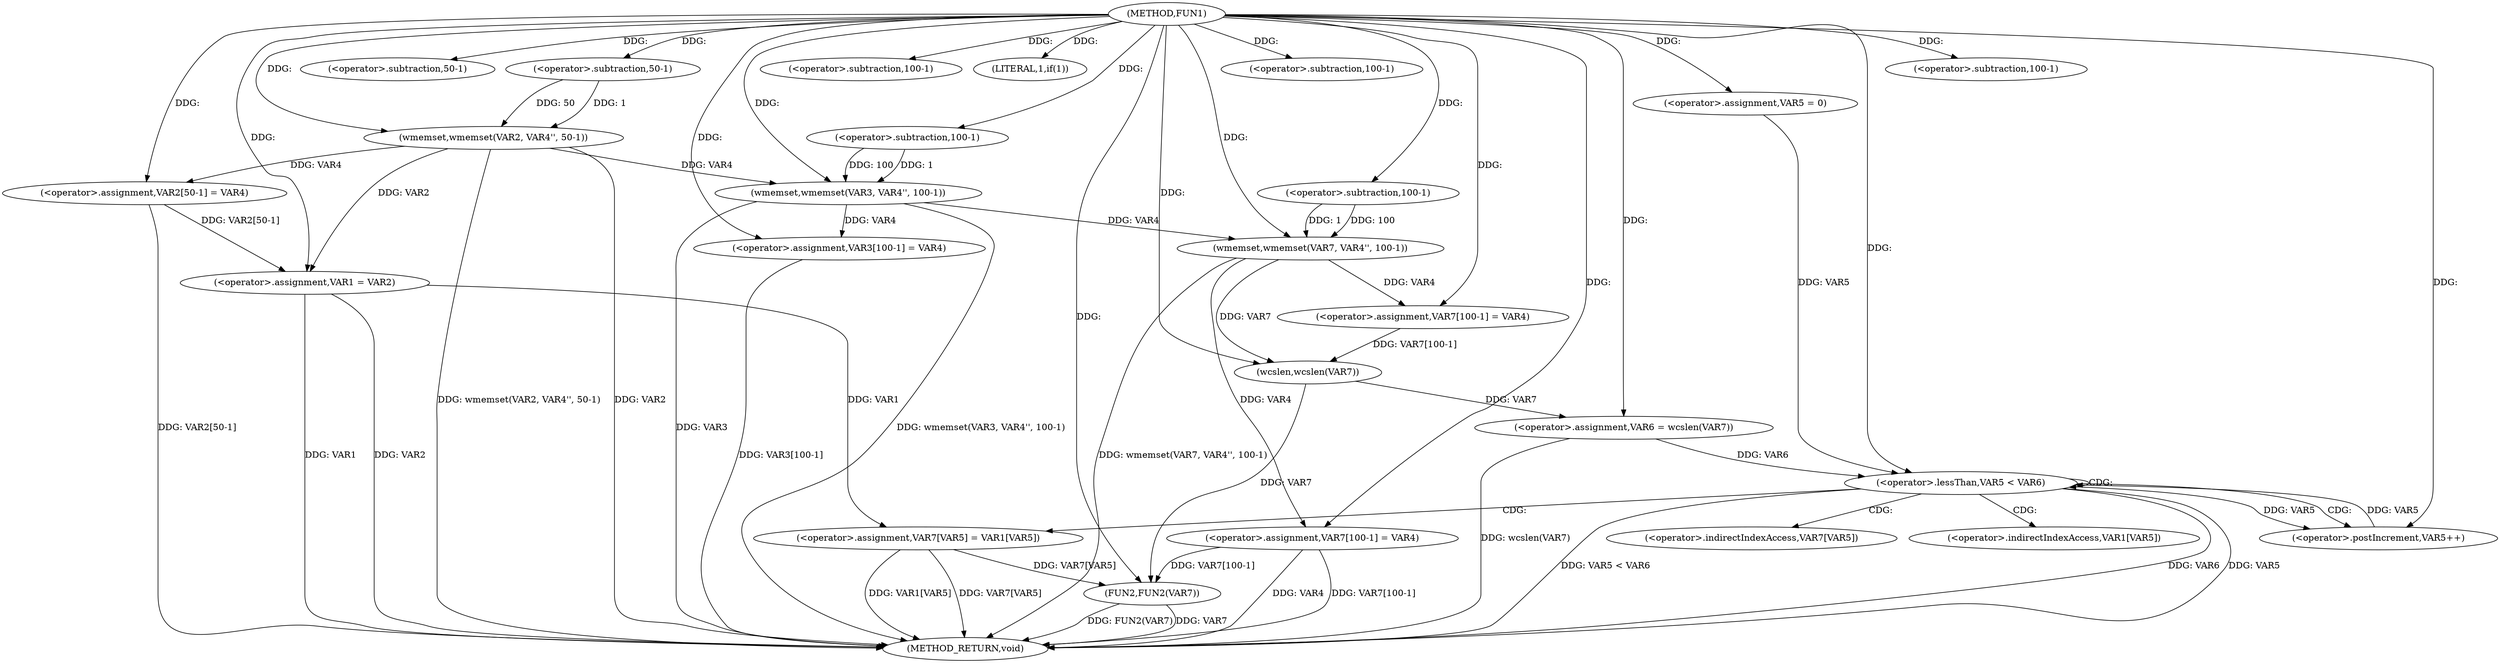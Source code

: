 digraph FUN1 {  
"1000100" [label = "(METHOD,FUN1)" ]
"1000184" [label = "(METHOD_RETURN,void)" ]
"1000105" [label = "(wmemset,wmemset(VAR2, VAR4'', 50-1))" ]
"1000108" [label = "(<operator>.subtraction,50-1)" ]
"1000111" [label = "(<operator>.assignment,VAR2[50-1] = VAR4)" ]
"1000114" [label = "(<operator>.subtraction,50-1)" ]
"1000118" [label = "(wmemset,wmemset(VAR3, VAR4'', 100-1))" ]
"1000121" [label = "(<operator>.subtraction,100-1)" ]
"1000124" [label = "(<operator>.assignment,VAR3[100-1] = VAR4)" ]
"1000127" [label = "(<operator>.subtraction,100-1)" ]
"1000132" [label = "(LITERAL,1,if(1))" ]
"1000134" [label = "(<operator>.assignment,VAR1 = VAR2)" ]
"1000141" [label = "(wmemset,wmemset(VAR7, VAR4'', 100-1))" ]
"1000144" [label = "(<operator>.subtraction,100-1)" ]
"1000147" [label = "(<operator>.assignment,VAR7[100-1] = VAR4)" ]
"1000150" [label = "(<operator>.subtraction,100-1)" ]
"1000154" [label = "(<operator>.assignment,VAR6 = wcslen(VAR7))" ]
"1000156" [label = "(wcslen,wcslen(VAR7))" ]
"1000159" [label = "(<operator>.assignment,VAR5 = 0)" ]
"1000162" [label = "(<operator>.lessThan,VAR5 < VAR6)" ]
"1000165" [label = "(<operator>.postIncrement,VAR5++)" ]
"1000168" [label = "(<operator>.assignment,VAR7[VAR5] = VAR1[VAR5])" ]
"1000175" [label = "(<operator>.assignment,VAR7[100-1] = VAR4)" ]
"1000178" [label = "(<operator>.subtraction,100-1)" ]
"1000182" [label = "(FUN2,FUN2(VAR7))" ]
"1000169" [label = "(<operator>.indirectIndexAccess,VAR7[VAR5])" ]
"1000172" [label = "(<operator>.indirectIndexAccess,VAR1[VAR5])" ]
  "1000168" -> "1000184"  [ label = "DDG: VAR1[VAR5]"] 
  "1000124" -> "1000184"  [ label = "DDG: VAR3[100-1]"] 
  "1000168" -> "1000184"  [ label = "DDG: VAR7[VAR5]"] 
  "1000105" -> "1000184"  [ label = "DDG: wmemset(VAR2, VAR4'', 50-1)"] 
  "1000141" -> "1000184"  [ label = "DDG: wmemset(VAR7, VAR4'', 100-1)"] 
  "1000175" -> "1000184"  [ label = "DDG: VAR4"] 
  "1000175" -> "1000184"  [ label = "DDG: VAR7[100-1]"] 
  "1000118" -> "1000184"  [ label = "DDG: wmemset(VAR3, VAR4'', 100-1)"] 
  "1000111" -> "1000184"  [ label = "DDG: VAR2[50-1]"] 
  "1000134" -> "1000184"  [ label = "DDG: VAR1"] 
  "1000134" -> "1000184"  [ label = "DDG: VAR2"] 
  "1000154" -> "1000184"  [ label = "DDG: wcslen(VAR7)"] 
  "1000118" -> "1000184"  [ label = "DDG: VAR3"] 
  "1000182" -> "1000184"  [ label = "DDG: FUN2(VAR7)"] 
  "1000162" -> "1000184"  [ label = "DDG: VAR6"] 
  "1000162" -> "1000184"  [ label = "DDG: VAR5"] 
  "1000162" -> "1000184"  [ label = "DDG: VAR5 < VAR6"] 
  "1000182" -> "1000184"  [ label = "DDG: VAR7"] 
  "1000105" -> "1000184"  [ label = "DDG: VAR2"] 
  "1000100" -> "1000105"  [ label = "DDG: "] 
  "1000108" -> "1000105"  [ label = "DDG: 50"] 
  "1000108" -> "1000105"  [ label = "DDG: 1"] 
  "1000100" -> "1000108"  [ label = "DDG: "] 
  "1000105" -> "1000111"  [ label = "DDG: VAR4"] 
  "1000100" -> "1000111"  [ label = "DDG: "] 
  "1000100" -> "1000114"  [ label = "DDG: "] 
  "1000100" -> "1000118"  [ label = "DDG: "] 
  "1000105" -> "1000118"  [ label = "DDG: VAR4"] 
  "1000121" -> "1000118"  [ label = "DDG: 100"] 
  "1000121" -> "1000118"  [ label = "DDG: 1"] 
  "1000100" -> "1000121"  [ label = "DDG: "] 
  "1000118" -> "1000124"  [ label = "DDG: VAR4"] 
  "1000100" -> "1000124"  [ label = "DDG: "] 
  "1000100" -> "1000127"  [ label = "DDG: "] 
  "1000100" -> "1000132"  [ label = "DDG: "] 
  "1000111" -> "1000134"  [ label = "DDG: VAR2[50-1]"] 
  "1000105" -> "1000134"  [ label = "DDG: VAR2"] 
  "1000100" -> "1000134"  [ label = "DDG: "] 
  "1000100" -> "1000141"  [ label = "DDG: "] 
  "1000118" -> "1000141"  [ label = "DDG: VAR4"] 
  "1000144" -> "1000141"  [ label = "DDG: 100"] 
  "1000144" -> "1000141"  [ label = "DDG: 1"] 
  "1000100" -> "1000144"  [ label = "DDG: "] 
  "1000141" -> "1000147"  [ label = "DDG: VAR4"] 
  "1000100" -> "1000147"  [ label = "DDG: "] 
  "1000100" -> "1000150"  [ label = "DDG: "] 
  "1000156" -> "1000154"  [ label = "DDG: VAR7"] 
  "1000100" -> "1000154"  [ label = "DDG: "] 
  "1000141" -> "1000156"  [ label = "DDG: VAR7"] 
  "1000147" -> "1000156"  [ label = "DDG: VAR7[100-1]"] 
  "1000100" -> "1000156"  [ label = "DDG: "] 
  "1000100" -> "1000159"  [ label = "DDG: "] 
  "1000159" -> "1000162"  [ label = "DDG: VAR5"] 
  "1000165" -> "1000162"  [ label = "DDG: VAR5"] 
  "1000100" -> "1000162"  [ label = "DDG: "] 
  "1000154" -> "1000162"  [ label = "DDG: VAR6"] 
  "1000162" -> "1000165"  [ label = "DDG: VAR5"] 
  "1000100" -> "1000165"  [ label = "DDG: "] 
  "1000134" -> "1000168"  [ label = "DDG: VAR1"] 
  "1000100" -> "1000175"  [ label = "DDG: "] 
  "1000141" -> "1000175"  [ label = "DDG: VAR4"] 
  "1000100" -> "1000178"  [ label = "DDG: "] 
  "1000168" -> "1000182"  [ label = "DDG: VAR7[VAR5]"] 
  "1000156" -> "1000182"  [ label = "DDG: VAR7"] 
  "1000175" -> "1000182"  [ label = "DDG: VAR7[100-1]"] 
  "1000100" -> "1000182"  [ label = "DDG: "] 
  "1000162" -> "1000168"  [ label = "CDG: "] 
  "1000162" -> "1000162"  [ label = "CDG: "] 
  "1000162" -> "1000165"  [ label = "CDG: "] 
  "1000162" -> "1000172"  [ label = "CDG: "] 
  "1000162" -> "1000169"  [ label = "CDG: "] 
}
